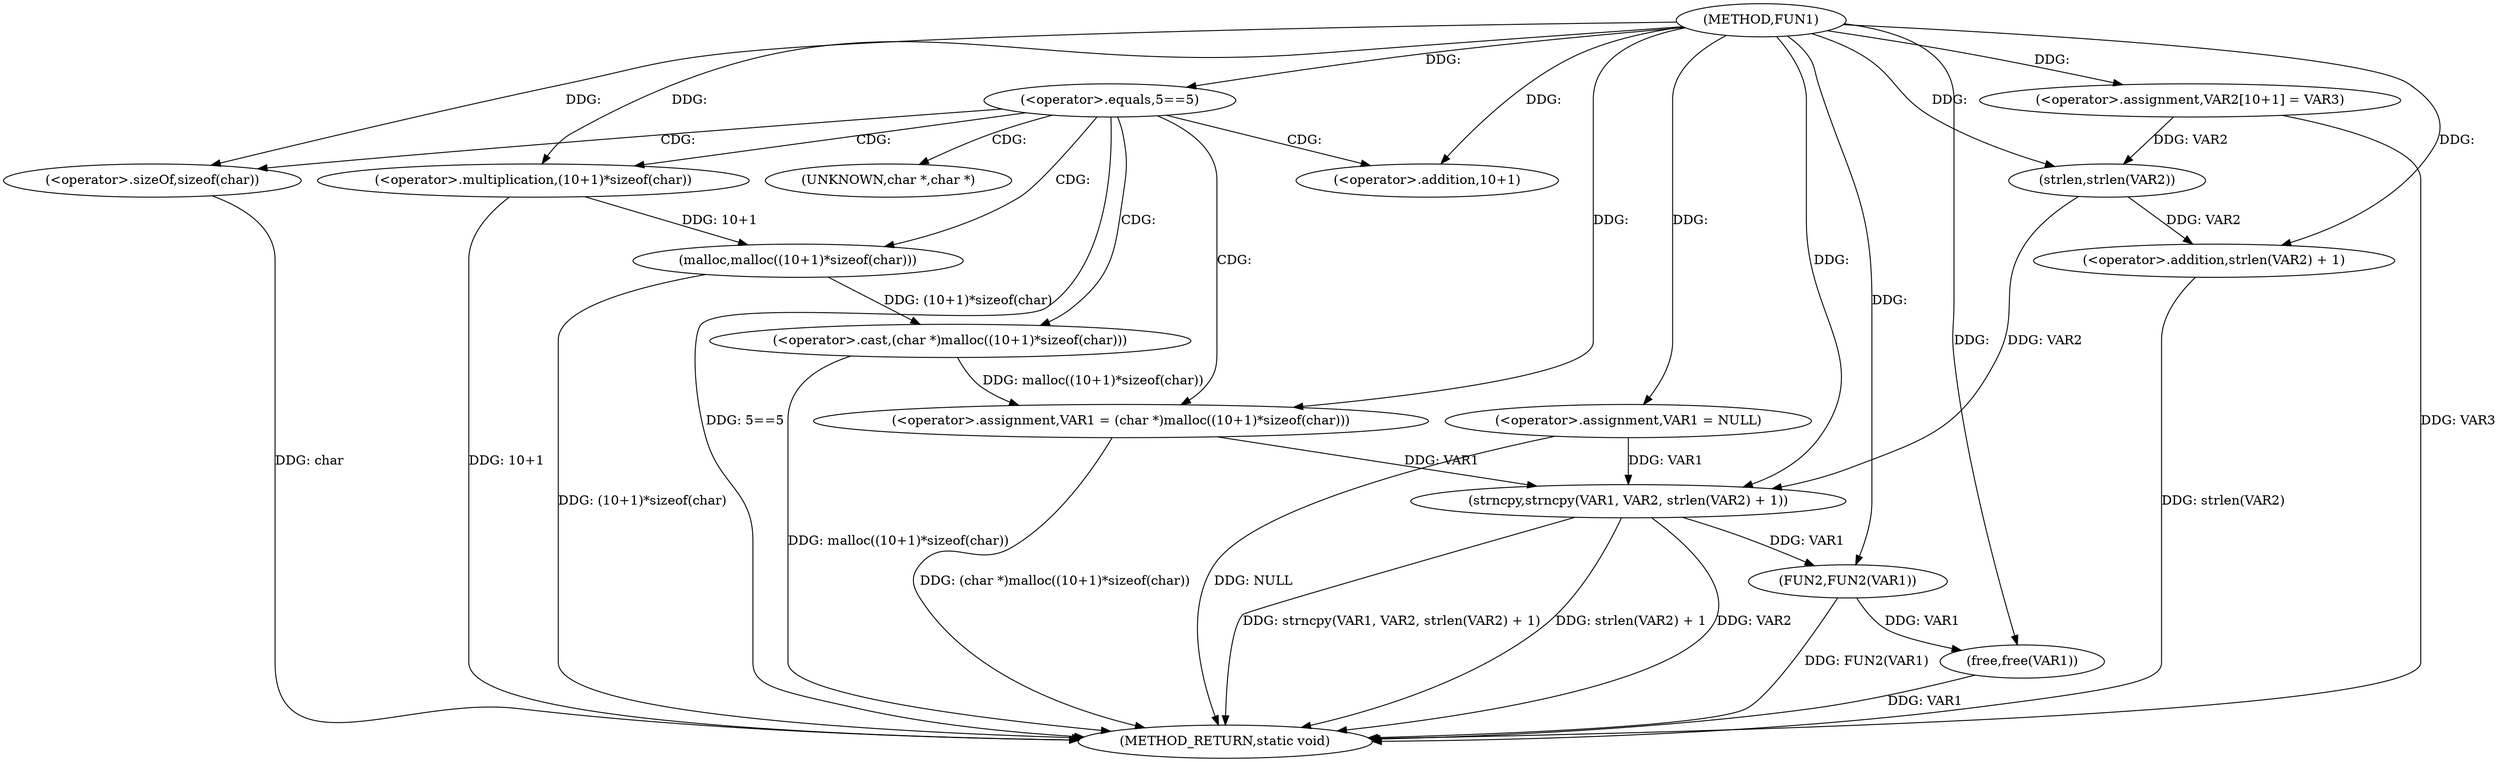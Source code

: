 digraph FUN1 {  
"1000100" [label = "(METHOD,FUN1)" ]
"1000138" [label = "(METHOD_RETURN,static void)" ]
"1000103" [label = "(<operator>.assignment,VAR1 = NULL)" ]
"1000107" [label = "(<operator>.equals,5==5)" ]
"1000111" [label = "(<operator>.assignment,VAR1 = (char *)malloc((10+1)*sizeof(char)))" ]
"1000113" [label = "(<operator>.cast,(char *)malloc((10+1)*sizeof(char)))" ]
"1000115" [label = "(malloc,malloc((10+1)*sizeof(char)))" ]
"1000116" [label = "(<operator>.multiplication,(10+1)*sizeof(char))" ]
"1000117" [label = "(<operator>.addition,10+1)" ]
"1000120" [label = "(<operator>.sizeOf,sizeof(char))" ]
"1000124" [label = "(<operator>.assignment,VAR2[10+1] = VAR3)" ]
"1000127" [label = "(strncpy,strncpy(VAR1, VAR2, strlen(VAR2) + 1))" ]
"1000130" [label = "(<operator>.addition,strlen(VAR2) + 1)" ]
"1000131" [label = "(strlen,strlen(VAR2))" ]
"1000134" [label = "(FUN2,FUN2(VAR1))" ]
"1000136" [label = "(free,free(VAR1))" ]
"1000114" [label = "(UNKNOWN,char *,char *)" ]
  "1000116" -> "1000138"  [ label = "DDG: 10+1"] 
  "1000107" -> "1000138"  [ label = "DDG: 5==5"] 
  "1000103" -> "1000138"  [ label = "DDG: NULL"] 
  "1000127" -> "1000138"  [ label = "DDG: strncpy(VAR1, VAR2, strlen(VAR2) + 1)"] 
  "1000136" -> "1000138"  [ label = "DDG: VAR1"] 
  "1000127" -> "1000138"  [ label = "DDG: strlen(VAR2) + 1"] 
  "1000124" -> "1000138"  [ label = "DDG: VAR3"] 
  "1000127" -> "1000138"  [ label = "DDG: VAR2"] 
  "1000134" -> "1000138"  [ label = "DDG: FUN2(VAR1)"] 
  "1000113" -> "1000138"  [ label = "DDG: malloc((10+1)*sizeof(char))"] 
  "1000120" -> "1000138"  [ label = "DDG: char"] 
  "1000111" -> "1000138"  [ label = "DDG: (char *)malloc((10+1)*sizeof(char))"] 
  "1000115" -> "1000138"  [ label = "DDG: (10+1)*sizeof(char)"] 
  "1000130" -> "1000138"  [ label = "DDG: strlen(VAR2)"] 
  "1000100" -> "1000103"  [ label = "DDG: "] 
  "1000100" -> "1000107"  [ label = "DDG: "] 
  "1000113" -> "1000111"  [ label = "DDG: malloc((10+1)*sizeof(char))"] 
  "1000100" -> "1000111"  [ label = "DDG: "] 
  "1000115" -> "1000113"  [ label = "DDG: (10+1)*sizeof(char)"] 
  "1000116" -> "1000115"  [ label = "DDG: 10+1"] 
  "1000100" -> "1000116"  [ label = "DDG: "] 
  "1000100" -> "1000117"  [ label = "DDG: "] 
  "1000100" -> "1000120"  [ label = "DDG: "] 
  "1000100" -> "1000124"  [ label = "DDG: "] 
  "1000103" -> "1000127"  [ label = "DDG: VAR1"] 
  "1000111" -> "1000127"  [ label = "DDG: VAR1"] 
  "1000100" -> "1000127"  [ label = "DDG: "] 
  "1000131" -> "1000127"  [ label = "DDG: VAR2"] 
  "1000131" -> "1000130"  [ label = "DDG: VAR2"] 
  "1000124" -> "1000131"  [ label = "DDG: VAR2"] 
  "1000100" -> "1000131"  [ label = "DDG: "] 
  "1000100" -> "1000130"  [ label = "DDG: "] 
  "1000127" -> "1000134"  [ label = "DDG: VAR1"] 
  "1000100" -> "1000134"  [ label = "DDG: "] 
  "1000134" -> "1000136"  [ label = "DDG: VAR1"] 
  "1000100" -> "1000136"  [ label = "DDG: "] 
  "1000107" -> "1000115"  [ label = "CDG: "] 
  "1000107" -> "1000120"  [ label = "CDG: "] 
  "1000107" -> "1000117"  [ label = "CDG: "] 
  "1000107" -> "1000116"  [ label = "CDG: "] 
  "1000107" -> "1000113"  [ label = "CDG: "] 
  "1000107" -> "1000111"  [ label = "CDG: "] 
  "1000107" -> "1000114"  [ label = "CDG: "] 
}
